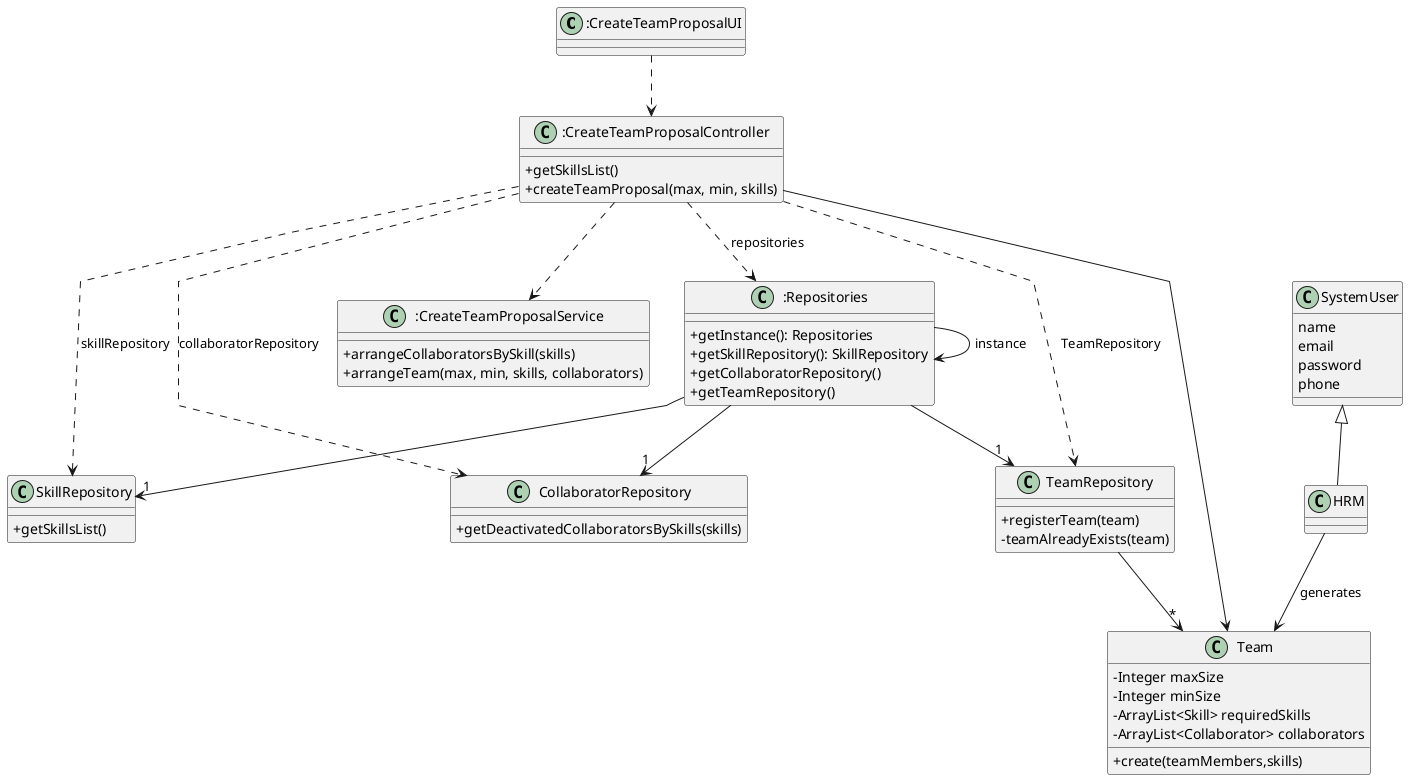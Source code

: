  @startuml
'skinparam monochrome true
skinparam packageStyle rectangle
skinparam shadowing false
skinparam linetype polyline
'skinparam linetype orto

skinparam classAttributeIconSize 0

'left to right direction


class ":CreateTeamProposalUI" as CreateTeamProposalUI {

}


class ":CreateTeamProposalController" as CreateTeamProposalController {
+getSkillsList()
    +createTeamProposal(max, min, skills)

}

class ":CreateTeamProposalService" as CreateTeamProposalService {
+arrangeCollaboratorsBySkill(skills)
+ arrangeTeam(max, min, skills, collaborators)
}

class ":Repositories" as Repositories {
    +getInstance(): Repositories
    +getSkillRepository(): SkillRepository
    +getCollaboratorRepository()
    +getTeamRepository()
}

class "SkillRepository" as SkillRepository {
    +getSkillsList()

}

class HRM {}

class SystemUser {
    name
    email
    password
    phone
}

class "CollaboratorRepository" as CollaboratorRepository {
     +getDeactivatedCollaboratorsBySkills(skills)
}

class "TeamRepository" as TeamRepository {
    +registerTeam(team)
    -teamAlreadyExists(team)
}

class "Team" as Team {
    -Integer maxSize
    -Integer minSize
    -ArrayList<Skill> requiredSkills
    -ArrayList<Collaborator> collaborators

   +create(teamMembers,skills)

}


SystemUser <|-- HRM
CreateTeamProposalUI ..> CreateTeamProposalController
Repositories -> Repositories : instance
CreateTeamProposalController ..> Repositories: repositories
Repositories --> "1"SkillRepository
Repositories -->"1" CollaboratorRepository
Repositories --> "1"TeamRepository
CreateTeamProposalController ..> TeamRepository: TeamRepository
TeamRepository  --> "*"Team
CreateTeamProposalController --> Team
CreateTeamProposalController ..> CreateTeamProposalService
CreateTeamProposalController ..> SkillRepository: skillRepository
CreateTeamProposalController ..> CollaboratorRepository: collaboratorRepository
HRM -->  Team: generates
@enduml
